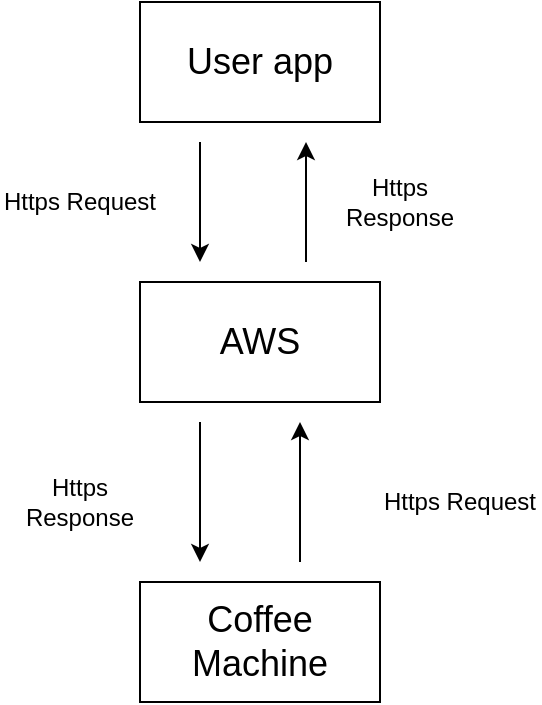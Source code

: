 <mxfile version="14.9.6" type="device" pages="2"><diagram id="4Ofz_wDYdGjUogxXI5Bp" name="Page-1"><mxGraphModel dx="868" dy="482" grid="1" gridSize="10" guides="1" tooltips="1" connect="1" arrows="1" fold="1" page="1" pageScale="1" pageWidth="827" pageHeight="1169" math="0" shadow="0"><root><mxCell id="0"/><mxCell id="1" parent="0"/><mxCell id="qJtlRBT72ZzOzM7SPG1T-1" value="&lt;font style=&quot;font-size: 18px&quot;&gt;User app&lt;/font&gt;" style="rounded=0;whiteSpace=wrap;html=1;" parent="1" vertex="1"><mxGeometry x="330" y="30" width="120" height="60" as="geometry"/></mxCell><mxCell id="qJtlRBT72ZzOzM7SPG1T-2" value="&lt;font style=&quot;font-size: 18px&quot;&gt;AWS&lt;/font&gt;" style="rounded=0;whiteSpace=wrap;html=1;" parent="1" vertex="1"><mxGeometry x="330" y="170" width="120" height="60" as="geometry"/></mxCell><mxCell id="qJtlRBT72ZzOzM7SPG1T-3" value="&lt;font style=&quot;font-size: 18px&quot;&gt;Coffee Machine&lt;/font&gt;" style="rounded=0;whiteSpace=wrap;html=1;" parent="1" vertex="1"><mxGeometry x="330" y="320" width="120" height="60" as="geometry"/></mxCell><mxCell id="qJtlRBT72ZzOzM7SPG1T-5" value="" style="endArrow=classic;html=1;" parent="1" edge="1"><mxGeometry width="50" height="50" relative="1" as="geometry"><mxPoint x="360" y="100" as="sourcePoint"/><mxPoint x="360" y="160" as="targetPoint"/></mxGeometry></mxCell><mxCell id="qJtlRBT72ZzOzM7SPG1T-6" value="" style="endArrow=classic;html=1;" parent="1" edge="1"><mxGeometry width="50" height="50" relative="1" as="geometry"><mxPoint x="413" y="160" as="sourcePoint"/><mxPoint x="413" y="100" as="targetPoint"/></mxGeometry></mxCell><mxCell id="qJtlRBT72ZzOzM7SPG1T-7" value="" style="endArrow=classic;html=1;" parent="1" edge="1"><mxGeometry width="50" height="50" relative="1" as="geometry"><mxPoint x="360" y="240" as="sourcePoint"/><mxPoint x="360" y="310" as="targetPoint"/></mxGeometry></mxCell><mxCell id="qJtlRBT72ZzOzM7SPG1T-8" value="" style="endArrow=classic;html=1;" parent="1" edge="1"><mxGeometry width="50" height="50" relative="1" as="geometry"><mxPoint x="410" y="310" as="sourcePoint"/><mxPoint x="410" y="240" as="targetPoint"/></mxGeometry></mxCell><mxCell id="qJtlRBT72ZzOzM7SPG1T-9" value="Https Response" style="text;html=1;strokeColor=none;fillColor=none;align=center;verticalAlign=middle;whiteSpace=wrap;rounded=0;" parent="1" vertex="1"><mxGeometry x="420" y="110" width="80" height="40" as="geometry"/></mxCell><mxCell id="qJtlRBT72ZzOzM7SPG1T-10" value="Https Response" style="text;html=1;strokeColor=none;fillColor=none;align=center;verticalAlign=middle;whiteSpace=wrap;rounded=0;" parent="1" vertex="1"><mxGeometry x="260" y="260" width="80" height="40" as="geometry"/></mxCell><mxCell id="qJtlRBT72ZzOzM7SPG1T-11" value="Https Request" style="text;html=1;strokeColor=none;fillColor=none;align=center;verticalAlign=middle;whiteSpace=wrap;rounded=0;" parent="1" vertex="1"><mxGeometry x="260" y="110" width="80" height="40" as="geometry"/></mxCell><mxCell id="qJtlRBT72ZzOzM7SPG1T-12" value="Https Request" style="text;html=1;strokeColor=none;fillColor=none;align=center;verticalAlign=middle;whiteSpace=wrap;rounded=0;" parent="1" vertex="1"><mxGeometry x="450" y="260" width="80" height="40" as="geometry"/></mxCell></root></mxGraphModel></diagram><diagram id="nc--ISjt4sVAoNK6U9SC" name="Page-2"><mxGraphModel dx="868" dy="482" grid="1" gridSize="10" guides="1" tooltips="1" connect="1" arrows="1" fold="1" page="1" pageScale="1" pageWidth="827" pageHeight="1169" math="0" shadow="0"><root><mxCell id="Bw86MFsRARExze9YikfP-0"/><mxCell id="Bw86MFsRARExze9YikfP-1" parent="Bw86MFsRARExze9YikfP-0"/><mxCell id="Wn09EzI4SI7UktmcI2CD-0" value="&lt;font style=&quot;font-size: 14px&quot;&gt;Start&lt;/font&gt;" style="strokeWidth=2;html=1;shape=mxgraph.flowchart.terminator;whiteSpace=wrap;" vertex="1" parent="Bw86MFsRARExze9YikfP-1"><mxGeometry x="350" y="20" width="100" height="40" as="geometry"/></mxCell><mxCell id="Wn09EzI4SI7UktmcI2CD-1" value="" style="endArrow=classic;html=1;exitX=0.5;exitY=1;exitDx=0;exitDy=0;exitPerimeter=0;" edge="1" parent="Bw86MFsRARExze9YikfP-1" source="Wn09EzI4SI7UktmcI2CD-0"><mxGeometry width="50" height="50" relative="1" as="geometry"><mxPoint x="390" y="270" as="sourcePoint"/><mxPoint x="400" y="100" as="targetPoint"/></mxGeometry></mxCell><mxCell id="Wn09EzI4SI7UktmcI2CD-9" value="" style="edgeStyle=orthogonalEdgeStyle;rounded=0;orthogonalLoop=1;jettySize=auto;html=1;" edge="1" parent="Bw86MFsRARExze9YikfP-1" source="Wn09EzI4SI7UktmcI2CD-2" target="Wn09EzI4SI7UktmcI2CD-8"><mxGeometry relative="1" as="geometry"/></mxCell><mxCell id="Wn09EzI4SI7UktmcI2CD-11" value="" style="edgeStyle=orthogonalEdgeStyle;rounded=0;orthogonalLoop=1;jettySize=auto;html=1;" edge="1" parent="Bw86MFsRARExze9YikfP-1" source="Wn09EzI4SI7UktmcI2CD-2" target="Wn09EzI4SI7UktmcI2CD-10"><mxGeometry relative="1" as="geometry"/></mxCell><mxCell id="Wn09EzI4SI7UktmcI2CD-2" value="Have a user account?" style="strokeWidth=2;html=1;shape=mxgraph.flowchart.decision;whiteSpace=wrap;" vertex="1" parent="Bw86MFsRARExze9YikfP-1"><mxGeometry x="350" y="100" width="100" height="100" as="geometry"/></mxCell><mxCell id="Wn09EzI4SI7UktmcI2CD-20" value="" style="edgeStyle=orthogonalEdgeStyle;rounded=0;orthogonalLoop=1;jettySize=auto;html=1;" edge="1" parent="Bw86MFsRARExze9YikfP-1" source="Wn09EzI4SI7UktmcI2CD-8" target="Wn09EzI4SI7UktmcI2CD-19"><mxGeometry relative="1" as="geometry"/></mxCell><mxCell id="Wn09EzI4SI7UktmcI2CD-8" value="Login to the account" style="whiteSpace=wrap;html=1;strokeWidth=2;" vertex="1" parent="Bw86MFsRARExze9YikfP-1"><mxGeometry x="340" y="250" width="120" height="60" as="geometry"/></mxCell><mxCell id="Wn09EzI4SI7UktmcI2CD-18" value="" style="edgeStyle=orthogonalEdgeStyle;rounded=0;orthogonalLoop=1;jettySize=auto;html=1;entryX=1;entryY=0.25;entryDx=0;entryDy=0;" edge="1" parent="Bw86MFsRARExze9YikfP-1" source="Wn09EzI4SI7UktmcI2CD-10" target="Wn09EzI4SI7UktmcI2CD-13"><mxGeometry relative="1" as="geometry"><mxPoint x="740" y="230" as="targetPoint"/><Array as="points"><mxPoint x="700" y="150"/><mxPoint x="700" y="215"/></Array></mxGeometry></mxCell><mxCell id="Wn09EzI4SI7UktmcI2CD-10" value="Registration and connecting the coffee machine to the application" style="whiteSpace=wrap;html=1;strokeWidth=2;" vertex="1" parent="Bw86MFsRARExze9YikfP-1"><mxGeometry x="520" y="120" width="120" height="60" as="geometry"/></mxCell><mxCell id="Wn09EzI4SI7UktmcI2CD-12" value="No" style="text;html=1;strokeColor=none;fillColor=none;align=center;verticalAlign=middle;whiteSpace=wrap;rounded=0;" vertex="1" parent="Bw86MFsRARExze9YikfP-1"><mxGeometry x="450" y="120" width="40" height="20" as="geometry"/></mxCell><mxCell id="Wn09EzI4SI7UktmcI2CD-13" value="Yes" style="text;html=1;strokeColor=none;fillColor=none;align=center;verticalAlign=middle;whiteSpace=wrap;rounded=0;" vertex="1" parent="Bw86MFsRARExze9YikfP-1"><mxGeometry x="360" y="210" width="40" height="20" as="geometry"/></mxCell><mxCell id="Wn09EzI4SI7UktmcI2CD-22" value="" style="edgeStyle=orthogonalEdgeStyle;rounded=0;orthogonalLoop=1;jettySize=auto;html=1;" edge="1" parent="Bw86MFsRARExze9YikfP-1" source="Wn09EzI4SI7UktmcI2CD-19" target="Wn09EzI4SI7UktmcI2CD-21"><mxGeometry relative="1" as="geometry"/></mxCell><mxCell id="Wn09EzI4SI7UktmcI2CD-32" value="" style="edgeStyle=orthogonalEdgeStyle;rounded=0;orthogonalLoop=1;jettySize=auto;html=1;" edge="1" parent="Bw86MFsRARExze9YikfP-1" source="Wn09EzI4SI7UktmcI2CD-19" target="Wn09EzI4SI7UktmcI2CD-31"><mxGeometry relative="1" as="geometry"/></mxCell><mxCell id="Wn09EzI4SI7UktmcI2CD-19" value="Is machine connected to the power?" style="rhombus;whiteSpace=wrap;html=1;strokeWidth=2;" vertex="1" parent="Bw86MFsRARExze9YikfP-1"><mxGeometry x="345" y="360" width="110" height="100" as="geometry"/></mxCell><mxCell id="Wn09EzI4SI7UktmcI2CD-38" value="" style="edgeStyle=orthogonalEdgeStyle;rounded=0;orthogonalLoop=1;jettySize=auto;html=1;" edge="1" parent="Bw86MFsRARExze9YikfP-1" source="Wn09EzI4SI7UktmcI2CD-21" target="Wn09EzI4SI7UktmcI2CD-37"><mxGeometry relative="1" as="geometry"/></mxCell><mxCell id="Wn09EzI4SI7UktmcI2CD-41" value="" style="edgeStyle=orthogonalEdgeStyle;rounded=0;orthogonalLoop=1;jettySize=auto;html=1;" edge="1" parent="Bw86MFsRARExze9YikfP-1" source="Wn09EzI4SI7UktmcI2CD-21" target="Wn09EzI4SI7UktmcI2CD-40"><mxGeometry relative="1" as="geometry"/></mxCell><mxCell id="Wn09EzI4SI7UktmcI2CD-21" value="&lt;span&gt;Making a coffee?&lt;/span&gt;" style="rhombus;whiteSpace=wrap;html=1;strokeWidth=2;" vertex="1" parent="Bw86MFsRARExze9YikfP-1"><mxGeometry x="345" y="500" width="110" height="110" as="geometry"/></mxCell><mxCell id="Wn09EzI4SI7UktmcI2CD-23" value="Yes" style="text;html=1;strokeColor=none;fillColor=none;align=center;verticalAlign=middle;whiteSpace=wrap;rounded=0;" vertex="1" parent="Bw86MFsRARExze9YikfP-1"><mxGeometry x="360" y="460" width="40" height="20" as="geometry"/></mxCell><mxCell id="Wn09EzI4SI7UktmcI2CD-26" value="No" style="text;html=1;strokeColor=none;fillColor=none;align=center;verticalAlign=middle;whiteSpace=wrap;rounded=0;" vertex="1" parent="Bw86MFsRARExze9YikfP-1"><mxGeometry x="440" y="370" width="40" height="20" as="geometry"/></mxCell><mxCell id="Wn09EzI4SI7UktmcI2CD-36" value="" style="edgeStyle=orthogonalEdgeStyle;rounded=0;orthogonalLoop=1;jettySize=auto;html=1;" edge="1" parent="Bw86MFsRARExze9YikfP-1" source="Wn09EzI4SI7UktmcI2CD-31"><mxGeometry relative="1" as="geometry"><mxPoint x="400" y="320" as="targetPoint"/><Array as="points"><mxPoint x="640" y="320"/></Array></mxGeometry></mxCell><mxCell id="Wn09EzI4SI7UktmcI2CD-31" value="Display 'Machine is offline,please it to the power'" style="shape=parallelogram;perimeter=parallelogramPerimeter;whiteSpace=wrap;html=1;fixedSize=1;strokeWidth=2;" vertex="1" parent="Bw86MFsRARExze9YikfP-1"><mxGeometry x="530" y="378.75" width="220" height="62.5" as="geometry"/></mxCell><mxCell id="Wn09EzI4SI7UktmcI2CD-85" value="" style="edgeStyle=orthogonalEdgeStyle;rounded=0;orthogonalLoop=1;jettySize=auto;html=1;" edge="1" parent="Bw86MFsRARExze9YikfP-1" source="Wn09EzI4SI7UktmcI2CD-37" target="Wn09EzI4SI7UktmcI2CD-84"><mxGeometry relative="1" as="geometry"/></mxCell><mxCell id="Wn09EzI4SI7UktmcI2CD-92" value="" style="edgeStyle=orthogonalEdgeStyle;rounded=0;orthogonalLoop=1;jettySize=auto;html=1;" edge="1" parent="Bw86MFsRARExze9YikfP-1" source="Wn09EzI4SI7UktmcI2CD-37" target="Wn09EzI4SI7UktmcI2CD-91"><mxGeometry relative="1" as="geometry"/></mxCell><mxCell id="Wn09EzI4SI7UktmcI2CD-37" value="Tracking ingredients?" style="rhombus;whiteSpace=wrap;html=1;strokeWidth=2;" vertex="1" parent="Bw86MFsRARExze9YikfP-1"><mxGeometry x="550" y="507.5" width="100" height="95" as="geometry"/></mxCell><mxCell id="Wn09EzI4SI7UktmcI2CD-39" value="No" style="text;html=1;strokeColor=none;fillColor=none;align=center;verticalAlign=middle;whiteSpace=wrap;rounded=0;" vertex="1" parent="Bw86MFsRARExze9YikfP-1"><mxGeometry x="470" y="520" width="40" height="20" as="geometry"/></mxCell><mxCell id="Wn09EzI4SI7UktmcI2CD-44" value="" style="edgeStyle=orthogonalEdgeStyle;rounded=0;orthogonalLoop=1;jettySize=auto;html=1;" edge="1" parent="Bw86MFsRARExze9YikfP-1" source="Wn09EzI4SI7UktmcI2CD-40" target="Wn09EzI4SI7UktmcI2CD-43"><mxGeometry relative="1" as="geometry"/></mxCell><mxCell id="Wn09EzI4SI7UktmcI2CD-40" value="Scheduling a coffee for later?" style="rhombus;whiteSpace=wrap;html=1;strokeWidth=2;" vertex="1" parent="Bw86MFsRARExze9YikfP-1"><mxGeometry x="347.5" y="650" width="105" height="100" as="geometry"/></mxCell><mxCell id="Wn09EzI4SI7UktmcI2CD-42" value="Yes" style="text;html=1;strokeColor=none;fillColor=none;align=center;verticalAlign=middle;whiteSpace=wrap;rounded=0;" vertex="1" parent="Bw86MFsRARExze9YikfP-1"><mxGeometry x="350" y="610" width="40" height="20" as="geometry"/></mxCell><mxCell id="Wn09EzI4SI7UktmcI2CD-46" value="" style="edgeStyle=orthogonalEdgeStyle;rounded=0;orthogonalLoop=1;jettySize=auto;html=1;" edge="1" parent="Bw86MFsRARExze9YikfP-1" source="Wn09EzI4SI7UktmcI2CD-43" target="Wn09EzI4SI7UktmcI2CD-45"><mxGeometry relative="1" as="geometry"/></mxCell><mxCell id="Wn09EzI4SI7UktmcI2CD-43" value="Enter the time" style="shape=parallelogram;perimeter=parallelogramPerimeter;whiteSpace=wrap;html=1;fixedSize=1;strokeWidth=2;" vertex="1" parent="Bw86MFsRARExze9YikfP-1"><mxGeometry x="340" y="800" width="120" height="60" as="geometry"/></mxCell><mxCell id="Wn09EzI4SI7UktmcI2CD-48" value="" style="edgeStyle=orthogonalEdgeStyle;rounded=0;orthogonalLoop=1;jettySize=auto;html=1;" edge="1" parent="Bw86MFsRARExze9YikfP-1" source="Wn09EzI4SI7UktmcI2CD-45" target="Wn09EzI4SI7UktmcI2CD-47"><mxGeometry relative="1" as="geometry"/></mxCell><mxCell id="Wn09EzI4SI7UktmcI2CD-52" value="" style="edgeStyle=orthogonalEdgeStyle;rounded=0;orthogonalLoop=1;jettySize=auto;html=1;" edge="1" parent="Bw86MFsRARExze9YikfP-1" source="Wn09EzI4SI7UktmcI2CD-45" target="Wn09EzI4SI7UktmcI2CD-51"><mxGeometry relative="1" as="geometry"/></mxCell><mxCell id="Wn09EzI4SI7UktmcI2CD-45" value="Is the time slot available?&lt;br&gt;(Check the database)" style="rhombus;whiteSpace=wrap;html=1;strokeWidth=2;" vertex="1" parent="Bw86MFsRARExze9YikfP-1"><mxGeometry x="330" y="900" width="140" height="135" as="geometry"/></mxCell><mxCell id="Wn09EzI4SI7UktmcI2CD-50" value="" style="edgeStyle=orthogonalEdgeStyle;rounded=0;orthogonalLoop=1;jettySize=auto;html=1;" edge="1" parent="Bw86MFsRARExze9YikfP-1" source="Wn09EzI4SI7UktmcI2CD-47"><mxGeometry relative="1" as="geometry"><mxPoint x="400" y="760" as="targetPoint"/><Array as="points"><mxPoint x="600" y="760"/></Array></mxGeometry></mxCell><mxCell id="Wn09EzI4SI7UktmcI2CD-47" value="Display 'Reserved! Try an other time.'" style="shape=parallelogram;perimeter=parallelogramPerimeter;whiteSpace=wrap;html=1;fixedSize=1;strokeWidth=2;" vertex="1" parent="Bw86MFsRARExze9YikfP-1"><mxGeometry x="510" y="937.5" width="190" height="60" as="geometry"/></mxCell><mxCell id="Wn09EzI4SI7UktmcI2CD-58" value="" style="edgeStyle=orthogonalEdgeStyle;rounded=0;orthogonalLoop=1;jettySize=auto;html=1;" edge="1" parent="Bw86MFsRARExze9YikfP-1" source="Wn09EzI4SI7UktmcI2CD-51" target="Wn09EzI4SI7UktmcI2CD-57"><mxGeometry relative="1" as="geometry"/></mxCell><mxCell id="Wn09EzI4SI7UktmcI2CD-51" value="Reserve the time and update the database(Schedule table)" style="whiteSpace=wrap;html=1;strokeWidth=2;" vertex="1" parent="Bw86MFsRARExze9YikfP-1"><mxGeometry x="340" y="1070" width="120" height="60" as="geometry"/></mxCell><mxCell id="Wn09EzI4SI7UktmcI2CD-53" value="No" style="text;html=1;strokeColor=none;fillColor=none;align=center;verticalAlign=middle;whiteSpace=wrap;rounded=0;" vertex="1" parent="Bw86MFsRARExze9YikfP-1"><mxGeometry x="452.5" y="940" width="40" height="20" as="geometry"/></mxCell><mxCell id="Wn09EzI4SI7UktmcI2CD-54" value="Yes" style="text;html=1;strokeColor=none;fillColor=none;align=center;verticalAlign=middle;whiteSpace=wrap;rounded=0;" vertex="1" parent="Bw86MFsRARExze9YikfP-1"><mxGeometry x="350" y="1030" width="40" height="20" as="geometry"/></mxCell><mxCell id="Wn09EzI4SI7UktmcI2CD-55" value="Yes" style="text;html=1;strokeColor=none;fillColor=none;align=center;verticalAlign=middle;whiteSpace=wrap;rounded=0;" vertex="1" parent="Bw86MFsRARExze9YikfP-1"><mxGeometry x="340" y="750" width="40" height="20" as="geometry"/></mxCell><mxCell id="Wn09EzI4SI7UktmcI2CD-60" value="" style="edgeStyle=orthogonalEdgeStyle;rounded=0;orthogonalLoop=1;jettySize=auto;html=1;" edge="1" parent="Bw86MFsRARExze9YikfP-1" source="Wn09EzI4SI7UktmcI2CD-57" target="Wn09EzI4SI7UktmcI2CD-59"><mxGeometry relative="1" as="geometry"/></mxCell><mxCell id="Wn09EzI4SI7UktmcI2CD-65" value="" style="edgeStyle=orthogonalEdgeStyle;rounded=0;orthogonalLoop=1;jettySize=auto;html=1;" edge="1" parent="Bw86MFsRARExze9YikfP-1" source="Wn09EzI4SI7UktmcI2CD-57" target="Wn09EzI4SI7UktmcI2CD-64"><mxGeometry relative="1" as="geometry"/></mxCell><mxCell id="Wn09EzI4SI7UktmcI2CD-57" value="Continue with an available recipe?" style="rhombus;whiteSpace=wrap;html=1;strokeWidth=2;" vertex="1" parent="Bw86MFsRARExze9YikfP-1"><mxGeometry x="340" y="1180" width="120" height="120" as="geometry"/></mxCell><mxCell id="Wn09EzI4SI7UktmcI2CD-62" value="" style="edgeStyle=orthogonalEdgeStyle;rounded=0;orthogonalLoop=1;jettySize=auto;html=1;" edge="1" parent="Bw86MFsRARExze9YikfP-1" source="Wn09EzI4SI7UktmcI2CD-59" target="Wn09EzI4SI7UktmcI2CD-61"><mxGeometry relative="1" as="geometry"/></mxCell><mxCell id="Wn09EzI4SI7UktmcI2CD-59" value="Enter your recipe" style="shape=parallelogram;perimeter=parallelogramPerimeter;whiteSpace=wrap;html=1;fixedSize=1;strokeWidth=2;" vertex="1" parent="Bw86MFsRARExze9YikfP-1"><mxGeometry x="540" y="1210" width="120" height="60" as="geometry"/></mxCell><mxCell id="Wn09EzI4SI7UktmcI2CD-69" value="" style="edgeStyle=orthogonalEdgeStyle;rounded=0;orthogonalLoop=1;jettySize=auto;html=1;entryX=1.025;entryY=0.65;entryDx=0;entryDy=0;entryPerimeter=0;" edge="1" parent="Bw86MFsRARExze9YikfP-1" source="Wn09EzI4SI7UktmcI2CD-61" target="Wn09EzI4SI7UktmcI2CD-66"><mxGeometry relative="1" as="geometry"><mxPoint x="650" y="1380" as="targetPoint"/><Array as="points"><mxPoint x="790" y="1380"/></Array></mxGeometry></mxCell><mxCell id="Wn09EzI4SI7UktmcI2CD-61" value="Update the database (recipe table)" style="whiteSpace=wrap;html=1;strokeWidth=2;" vertex="1" parent="Bw86MFsRARExze9YikfP-1"><mxGeometry x="740" y="1210" width="100" height="60" as="geometry"/></mxCell><mxCell id="Wn09EzI4SI7UktmcI2CD-63" value="No" style="text;html=1;strokeColor=none;fillColor=none;align=center;verticalAlign=middle;whiteSpace=wrap;rounded=0;" vertex="1" parent="Bw86MFsRARExze9YikfP-1"><mxGeometry x="480" y="1210" width="40" height="20" as="geometry"/></mxCell><mxCell id="Wn09EzI4SI7UktmcI2CD-67" value="" style="edgeStyle=orthogonalEdgeStyle;rounded=0;orthogonalLoop=1;jettySize=auto;html=1;" edge="1" parent="Bw86MFsRARExze9YikfP-1" source="Wn09EzI4SI7UktmcI2CD-64" target="Wn09EzI4SI7UktmcI2CD-66"><mxGeometry relative="1" as="geometry"/></mxCell><mxCell id="Wn09EzI4SI7UktmcI2CD-64" value="Select the recipe" style="shape=parallelogram;perimeter=parallelogramPerimeter;whiteSpace=wrap;html=1;fixedSize=1;strokeWidth=2;" vertex="1" parent="Bw86MFsRARExze9YikfP-1"><mxGeometry x="340" y="1340" width="120" height="60" as="geometry"/></mxCell><mxCell id="Wn09EzI4SI7UktmcI2CD-71" value="" style="edgeStyle=orthogonalEdgeStyle;rounded=0;orthogonalLoop=1;jettySize=auto;html=1;" edge="1" parent="Bw86MFsRARExze9YikfP-1" source="Wn09EzI4SI7UktmcI2CD-66" target="Wn09EzI4SI7UktmcI2CD-70"><mxGeometry relative="1" as="geometry"/></mxCell><mxCell id="Wn09EzI4SI7UktmcI2CD-66" value="Update the database(Schedule table)" style="whiteSpace=wrap;html=1;strokeWidth=2;" vertex="1" parent="Bw86MFsRARExze9YikfP-1"><mxGeometry x="520" y="1340" width="120" height="60" as="geometry"/></mxCell><mxCell id="Wn09EzI4SI7UktmcI2CD-74" value="" style="edgeStyle=orthogonalEdgeStyle;rounded=0;orthogonalLoop=1;jettySize=auto;html=1;" edge="1" parent="Bw86MFsRARExze9YikfP-1" source="Wn09EzI4SI7UktmcI2CD-70" target="Wn09EzI4SI7UktmcI2CD-73"><mxGeometry relative="1" as="geometry"/></mxCell><mxCell id="Wn09EzI4SI7UktmcI2CD-77" value="" style="edgeStyle=orthogonalEdgeStyle;rounded=0;orthogonalLoop=1;jettySize=auto;html=1;" edge="1" parent="Bw86MFsRARExze9YikfP-1" source="Wn09EzI4SI7UktmcI2CD-70" target="Wn09EzI4SI7UktmcI2CD-76"><mxGeometry relative="1" as="geometry"/></mxCell><mxCell id="Wn09EzI4SI7UktmcI2CD-70" value="Are ingredients available?(Check the ingredients table in database)" style="rhombus;whiteSpace=wrap;html=1;strokeWidth=2;" vertex="1" parent="Bw86MFsRARExze9YikfP-1"><mxGeometry x="510" y="1470" width="140" height="130" as="geometry"/></mxCell><mxCell id="Wn09EzI4SI7UktmcI2CD-72" value="Yes" style="text;html=1;strokeColor=none;fillColor=none;align=center;verticalAlign=middle;whiteSpace=wrap;rounded=0;" vertex="1" parent="Bw86MFsRARExze9YikfP-1"><mxGeometry x="350" y="1310" width="40" height="20" as="geometry"/></mxCell><mxCell id="Wn09EzI4SI7UktmcI2CD-82" value="" style="edgeStyle=orthogonalEdgeStyle;rounded=0;orthogonalLoop=1;jettySize=auto;html=1;entryX=1;entryY=0.5;entryDx=0;entryDy=0;entryPerimeter=0;" edge="1" parent="Bw86MFsRARExze9YikfP-1" source="Wn09EzI4SI7UktmcI2CD-73" target="Wn09EzI4SI7UktmcI2CD-78"><mxGeometry relative="1" as="geometry"><mxPoint x="767" y="1645" as="targetPoint"/><Array as="points"><mxPoint x="767" y="1855"/></Array></mxGeometry></mxCell><mxCell id="Wn09EzI4SI7UktmcI2CD-73" value="Display 'Sorry! Ingredients are unavailable.'" style="shape=parallelogram;perimeter=parallelogramPerimeter;whiteSpace=wrap;html=1;fixedSize=1;strokeWidth=2;" vertex="1" parent="Bw86MFsRARExze9YikfP-1"><mxGeometry x="707" y="1505" width="120" height="60" as="geometry"/></mxCell><mxCell id="Wn09EzI4SI7UktmcI2CD-75" value="No" style="text;html=1;strokeColor=none;fillColor=none;align=center;verticalAlign=middle;whiteSpace=wrap;rounded=0;" vertex="1" parent="Bw86MFsRARExze9YikfP-1"><mxGeometry x="660" y="1505" width="40" height="20" as="geometry"/></mxCell><mxCell id="Wn09EzI4SI7UktmcI2CD-80" value="" style="edgeStyle=orthogonalEdgeStyle;rounded=0;orthogonalLoop=1;jettySize=auto;html=1;" edge="1" parent="Bw86MFsRARExze9YikfP-1" source="Wn09EzI4SI7UktmcI2CD-76"><mxGeometry relative="1" as="geometry"><mxPoint x="640" y="1855" as="targetPoint"/><Array as="points"><mxPoint x="580" y="1855"/></Array></mxGeometry></mxCell><mxCell id="Wn09EzI4SI7UktmcI2CD-76" value="Display 'Your coffee will be ready at 'time''" style="shape=parallelogram;perimeter=parallelogramPerimeter;whiteSpace=wrap;html=1;fixedSize=1;strokeWidth=2;" vertex="1" parent="Bw86MFsRARExze9YikfP-1"><mxGeometry x="470" y="1670" width="220" height="60" as="geometry"/></mxCell><mxCell id="Wn09EzI4SI7UktmcI2CD-78" value="End" style="strokeWidth=2;html=1;shape=mxgraph.flowchart.terminator;whiteSpace=wrap;" vertex="1" parent="Bw86MFsRARExze9YikfP-1"><mxGeometry x="640" y="1830" width="100" height="50" as="geometry"/></mxCell><mxCell id="Wn09EzI4SI7UktmcI2CD-83" value="Yes" style="text;html=1;strokeColor=none;fillColor=none;align=center;verticalAlign=middle;whiteSpace=wrap;rounded=0;" vertex="1" parent="Bw86MFsRARExze9YikfP-1"><mxGeometry x="530" y="1620" width="40" height="20" as="geometry"/></mxCell><mxCell id="Wn09EzI4SI7UktmcI2CD-87" value="" style="edgeStyle=orthogonalEdgeStyle;rounded=0;orthogonalLoop=1;jettySize=auto;html=1;" edge="1" parent="Bw86MFsRARExze9YikfP-1" source="Wn09EzI4SI7UktmcI2CD-84" target="Wn09EzI4SI7UktmcI2CD-86"><mxGeometry relative="1" as="geometry"/></mxCell><mxCell id="Wn09EzI4SI7UktmcI2CD-84" value="Check database (Ingredients table)" style="whiteSpace=wrap;html=1;strokeWidth=2;" vertex="1" parent="Bw86MFsRARExze9YikfP-1"><mxGeometry x="700" y="525" width="120" height="60" as="geometry"/></mxCell><mxCell id="Wn09EzI4SI7UktmcI2CD-89" value="" style="edgeStyle=orthogonalEdgeStyle;rounded=0;orthogonalLoop=1;jettySize=auto;html=1;entryX=0.89;entryY=0.89;entryDx=0;entryDy=0;entryPerimeter=0;" edge="1" parent="Bw86MFsRARExze9YikfP-1" source="Wn09EzI4SI7UktmcI2CD-86" target="Wn09EzI4SI7UktmcI2CD-78"><mxGeometry relative="1" as="geometry"><mxPoint x="880" y="1940" as="targetPoint"/><Array as="points"><mxPoint x="950" y="660"/><mxPoint x="950" y="1875"/></Array></mxGeometry></mxCell><mxCell id="Wn09EzI4SI7UktmcI2CD-86" value="Display ingredient amounts available" style="shape=parallelogram;perimeter=parallelogramPerimeter;whiteSpace=wrap;html=1;fixedSize=1;strokeWidth=2;" vertex="1" parent="Bw86MFsRARExze9YikfP-1"><mxGeometry x="870" y="525" width="140" height="60" as="geometry"/></mxCell><mxCell id="Wn09EzI4SI7UktmcI2CD-90" value="Yes" style="text;html=1;strokeColor=none;fillColor=none;align=center;verticalAlign=middle;whiteSpace=wrap;rounded=0;" vertex="1" parent="Bw86MFsRARExze9YikfP-1"><mxGeometry x="650" y="525" width="40" height="20" as="geometry"/></mxCell><mxCell id="Wn09EzI4SI7UktmcI2CD-94" value="" style="edgeStyle=orthogonalEdgeStyle;rounded=0;orthogonalLoop=1;jettySize=auto;html=1;" edge="1" parent="Bw86MFsRARExze9YikfP-1" source="Wn09EzI4SI7UktmcI2CD-91"><mxGeometry relative="1" as="geometry"><mxPoint x="950" y="670" as="targetPoint"/></mxGeometry></mxCell><mxCell id="Wn09EzI4SI7UktmcI2CD-91" value="Display 'Help menu'" style="shape=parallelogram;perimeter=parallelogramPerimeter;whiteSpace=wrap;html=1;fixedSize=1;strokeWidth=2;" vertex="1" parent="Bw86MFsRARExze9YikfP-1"><mxGeometry x="530" y="640" width="140" height="60" as="geometry"/></mxCell></root></mxGraphModel></diagram></mxfile>